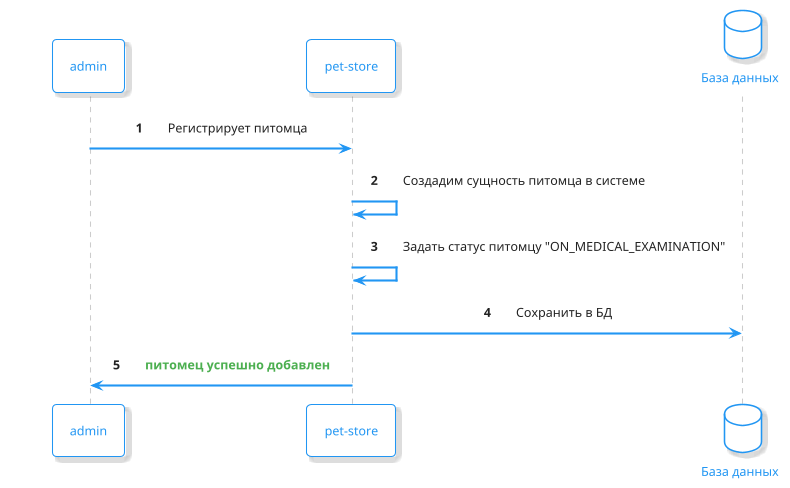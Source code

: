 @startuml create

'Шаблон
!theme materia-outline
autonumber
skinparam responseMessageBelowArrow true
skinparam sequenceMessageAlign center
skinparam sequenceArrowThickness 2
!pragma teoz true

'Участники процесса
participant "admin"   as Admin
participant "pet-store"   as Service
database    "База данных"       as DB

'Действия

Admin -> Service: Регистрирует питомца
Service -> Service: Создадим сущность питомца в системе
Service -> Service: Задать статус питомцу "ON_MEDICAL_EXAMINATION"
Service -> DB: Сохранить в БД
Service -> Admin: $success("питомец успешно добавлен")


@enduml
